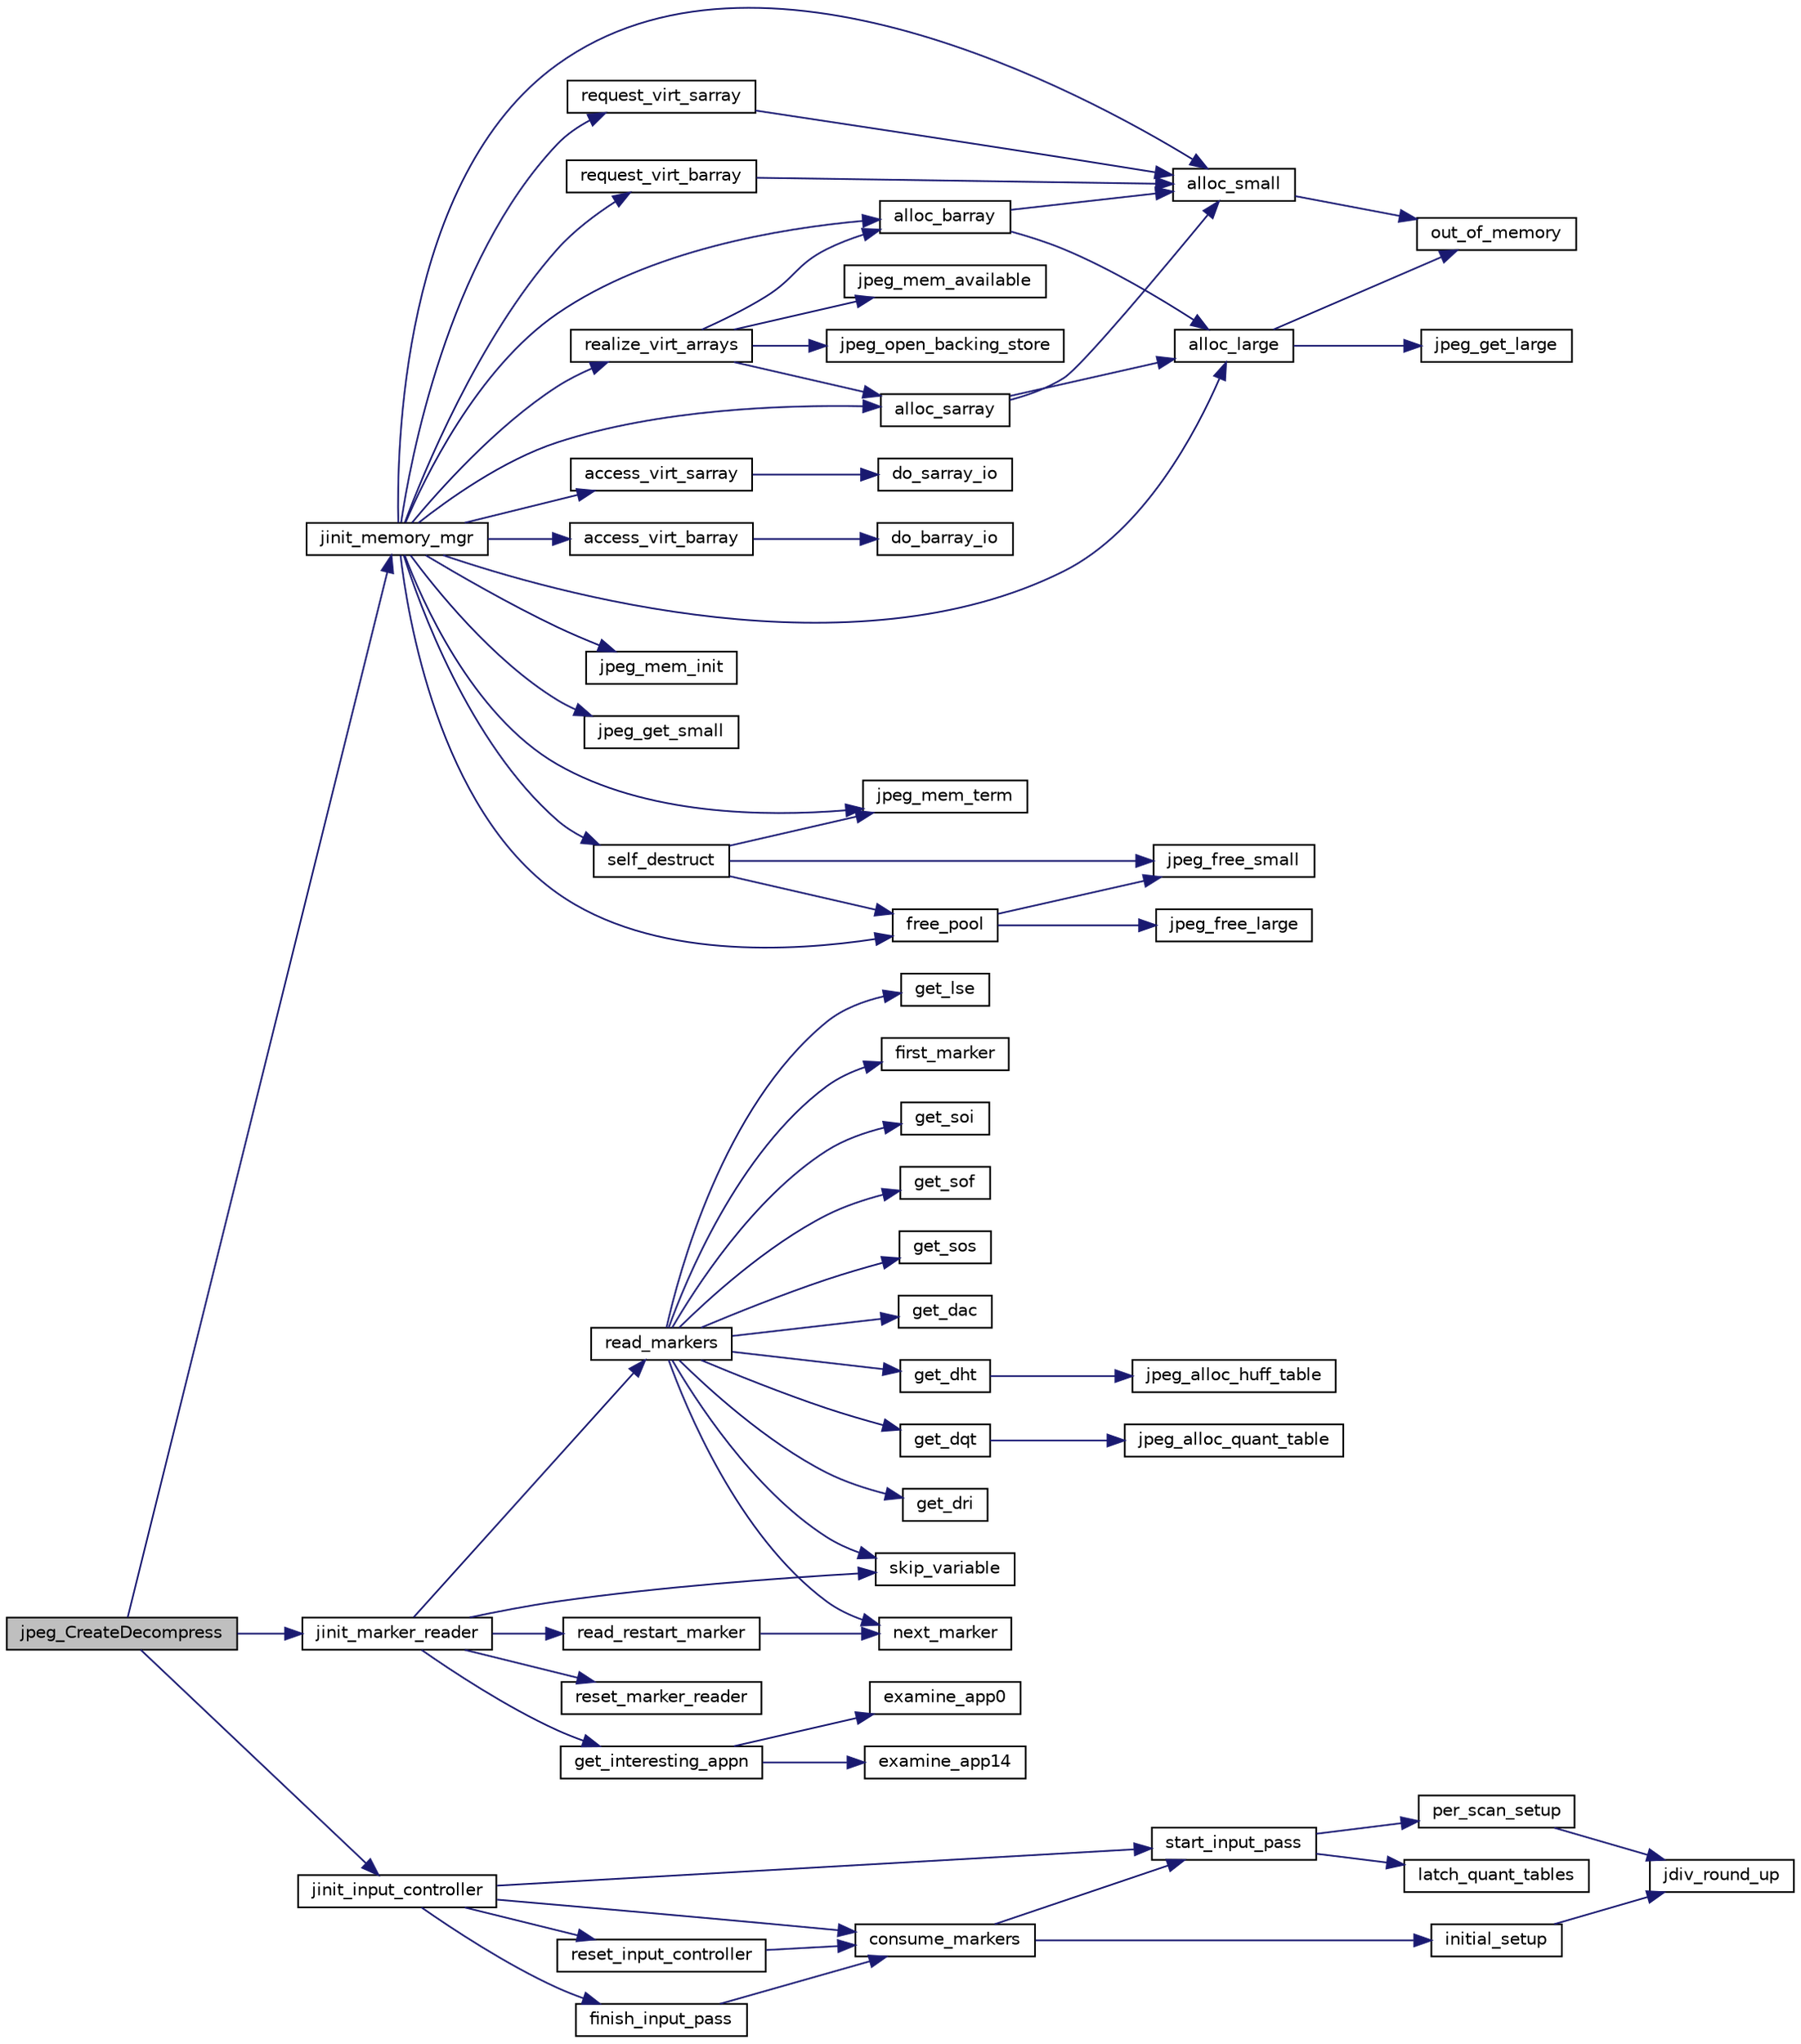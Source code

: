 digraph "jpeg_CreateDecompress"
{
 // LATEX_PDF_SIZE
  bgcolor="transparent";
  edge [fontname="Helvetica",fontsize="10",labelfontname="Helvetica",labelfontsize="10"];
  node [fontname="Helvetica",fontsize="10",shape=record];
  rankdir="LR";
  Node17 [label="jpeg_CreateDecompress",height=0.2,width=0.4,color="black", fillcolor="grey75", style="filled", fontcolor="black",tooltip=" "];
  Node17 -> Node18 [color="midnightblue",fontsize="10",style="solid",fontname="Helvetica"];
  Node18 [label="jinit_memory_mgr",height=0.2,width=0.4,color="black",URL="$jmemmgr_8c.html#aab7ef31f834058db1d1f6b2ed3f46c85",tooltip=" "];
  Node18 -> Node19 [color="midnightblue",fontsize="10",style="solid",fontname="Helvetica"];
  Node19 [label="jpeg_mem_init",height=0.2,width=0.4,color="black",URL="$jmemnobs_8c.html#af4c86e1e04ad0eb37ccee0615bd9e744",tooltip=" "];
  Node18 -> Node20 [color="midnightblue",fontsize="10",style="solid",fontname="Helvetica"];
  Node20 [label="jpeg_get_small",height=0.2,width=0.4,color="black",URL="$jmemnobs_8c.html#a730c29846e689116d824522dd4f3c429",tooltip=" "];
  Node18 -> Node21 [color="midnightblue",fontsize="10",style="solid",fontname="Helvetica"];
  Node21 [label="jpeg_mem_term",height=0.2,width=0.4,color="black",URL="$jmemnobs_8c.html#a82a37a902eddf2062ac83788c377a663",tooltip=" "];
  Node18 -> Node22 [color="midnightblue",fontsize="10",style="solid",fontname="Helvetica"];
  Node22 [label="alloc_small",height=0.2,width=0.4,color="black",URL="$jmemmgr_8c.html#a6e4421c67636e6f167ced68315f70c2b",tooltip=" "];
  Node22 -> Node23 [color="midnightblue",fontsize="10",style="solid",fontname="Helvetica"];
  Node23 [label="out_of_memory",height=0.2,width=0.4,color="black",URL="$jmemmgr_8c.html#ab48d5961eb2b3464684db372afebff2d",tooltip=" "];
  Node18 -> Node24 [color="midnightblue",fontsize="10",style="solid",fontname="Helvetica"];
  Node24 [label="alloc_large",height=0.2,width=0.4,color="black",URL="$jmemmgr_8c.html#af69578de2938175b723191af0bf5b128",tooltip=" "];
  Node24 -> Node23 [color="midnightblue",fontsize="10",style="solid",fontname="Helvetica"];
  Node24 -> Node25 [color="midnightblue",fontsize="10",style="solid",fontname="Helvetica"];
  Node25 [label="jpeg_get_large",height=0.2,width=0.4,color="black",URL="$jmemnobs_8c.html#a4df9a647504008ad16a930efbb0c5390",tooltip=" "];
  Node18 -> Node26 [color="midnightblue",fontsize="10",style="solid",fontname="Helvetica"];
  Node26 [label="alloc_sarray",height=0.2,width=0.4,color="black",URL="$jmemmgr_8c.html#a2f3c8a1efa7c23b98670fbdd351c5f41",tooltip=" "];
  Node26 -> Node22 [color="midnightblue",fontsize="10",style="solid",fontname="Helvetica"];
  Node26 -> Node24 [color="midnightblue",fontsize="10",style="solid",fontname="Helvetica"];
  Node18 -> Node27 [color="midnightblue",fontsize="10",style="solid",fontname="Helvetica"];
  Node27 [label="alloc_barray",height=0.2,width=0.4,color="black",URL="$jmemmgr_8c.html#afc851a6f36c0a1904c52ac8f06ab1928",tooltip=" "];
  Node27 -> Node22 [color="midnightblue",fontsize="10",style="solid",fontname="Helvetica"];
  Node27 -> Node24 [color="midnightblue",fontsize="10",style="solid",fontname="Helvetica"];
  Node18 -> Node28 [color="midnightblue",fontsize="10",style="solid",fontname="Helvetica"];
  Node28 [label="request_virt_sarray",height=0.2,width=0.4,color="black",URL="$jmemmgr_8c.html#a37ad943d1351a135926702e5e556ca7c",tooltip=" "];
  Node28 -> Node22 [color="midnightblue",fontsize="10",style="solid",fontname="Helvetica"];
  Node18 -> Node29 [color="midnightblue",fontsize="10",style="solid",fontname="Helvetica"];
  Node29 [label="request_virt_barray",height=0.2,width=0.4,color="black",URL="$jmemmgr_8c.html#a666f35818c640450b6b6338808d55828",tooltip=" "];
  Node29 -> Node22 [color="midnightblue",fontsize="10",style="solid",fontname="Helvetica"];
  Node18 -> Node30 [color="midnightblue",fontsize="10",style="solid",fontname="Helvetica"];
  Node30 [label="realize_virt_arrays",height=0.2,width=0.4,color="black",URL="$jmemmgr_8c.html#ac4b0f152b67ed7c12b454c9a208bf70f",tooltip=" "];
  Node30 -> Node31 [color="midnightblue",fontsize="10",style="solid",fontname="Helvetica"];
  Node31 [label="jpeg_mem_available",height=0.2,width=0.4,color="black",URL="$jmemnobs_8c.html#ada0a0bae122bf1311fa1f43fe2974d16",tooltip=" "];
  Node30 -> Node32 [color="midnightblue",fontsize="10",style="solid",fontname="Helvetica"];
  Node32 [label="jpeg_open_backing_store",height=0.2,width=0.4,color="black",URL="$jmemnobs_8c.html#acc92d6d55a74dc317b12140885f82fae",tooltip=" "];
  Node30 -> Node26 [color="midnightblue",fontsize="10",style="solid",fontname="Helvetica"];
  Node30 -> Node27 [color="midnightblue",fontsize="10",style="solid",fontname="Helvetica"];
  Node18 -> Node33 [color="midnightblue",fontsize="10",style="solid",fontname="Helvetica"];
  Node33 [label="access_virt_sarray",height=0.2,width=0.4,color="black",URL="$jmemmgr_8c.html#a6ae475ce72ae820a9ff0836ad4ef7562",tooltip=" "];
  Node33 -> Node34 [color="midnightblue",fontsize="10",style="solid",fontname="Helvetica"];
  Node34 [label="do_sarray_io",height=0.2,width=0.4,color="black",URL="$jmemmgr_8c.html#aec520c25856caaa5cecbb37b528090af",tooltip=" "];
  Node18 -> Node35 [color="midnightblue",fontsize="10",style="solid",fontname="Helvetica"];
  Node35 [label="access_virt_barray",height=0.2,width=0.4,color="black",URL="$jmemmgr_8c.html#a44b7e7df5b22e5aeb267afbd9ee4f37b",tooltip=" "];
  Node35 -> Node36 [color="midnightblue",fontsize="10",style="solid",fontname="Helvetica"];
  Node36 [label="do_barray_io",height=0.2,width=0.4,color="black",URL="$jmemmgr_8c.html#a8f64ed614b3f9e619825d7ffe415fe78",tooltip=" "];
  Node18 -> Node37 [color="midnightblue",fontsize="10",style="solid",fontname="Helvetica"];
  Node37 [label="free_pool",height=0.2,width=0.4,color="black",URL="$jmemmgr_8c.html#aafb9808f8c2c22a4115b86a52bcd10fb",tooltip=" "];
  Node37 -> Node38 [color="midnightblue",fontsize="10",style="solid",fontname="Helvetica"];
  Node38 [label="jpeg_free_large",height=0.2,width=0.4,color="black",URL="$jmemnobs_8c.html#a4d83eb0bade7588390b123a98d087dc9",tooltip=" "];
  Node37 -> Node39 [color="midnightblue",fontsize="10",style="solid",fontname="Helvetica"];
  Node39 [label="jpeg_free_small",height=0.2,width=0.4,color="black",URL="$jmemnobs_8c.html#a4f3f527a71c36ac0222d86d706de3dc5",tooltip=" "];
  Node18 -> Node40 [color="midnightblue",fontsize="10",style="solid",fontname="Helvetica"];
  Node40 [label="self_destruct",height=0.2,width=0.4,color="black",URL="$jmemmgr_8c.html#a089178751c0bf3ab81082fcf2a3fab5c",tooltip=" "];
  Node40 -> Node37 [color="midnightblue",fontsize="10",style="solid",fontname="Helvetica"];
  Node40 -> Node39 [color="midnightblue",fontsize="10",style="solid",fontname="Helvetica"];
  Node40 -> Node21 [color="midnightblue",fontsize="10",style="solid",fontname="Helvetica"];
  Node17 -> Node41 [color="midnightblue",fontsize="10",style="solid",fontname="Helvetica"];
  Node41 [label="jinit_marker_reader",height=0.2,width=0.4,color="black",URL="$jdmarker_8c.html#a8fa54cb03525a09cd2a6121496895072",tooltip=" "];
  Node41 -> Node42 [color="midnightblue",fontsize="10",style="solid",fontname="Helvetica"];
  Node42 [label="reset_marker_reader",height=0.2,width=0.4,color="black",URL="$jdmarker_8c.html#a1c08f1ba460e1a19d2dbc877b47c8b5f",tooltip=" "];
  Node41 -> Node43 [color="midnightblue",fontsize="10",style="solid",fontname="Helvetica"];
  Node43 [label="read_markers",height=0.2,width=0.4,color="black",URL="$jdmarker_8c.html#a8ff81a078a99e98efe6051366512c5f6",tooltip=" "];
  Node43 -> Node44 [color="midnightblue",fontsize="10",style="solid",fontname="Helvetica"];
  Node44 [label="first_marker",height=0.2,width=0.4,color="black",URL="$jdmarker_8c.html#a19b70465fd94f29d414d4ce11d2656ee",tooltip=" "];
  Node43 -> Node45 [color="midnightblue",fontsize="10",style="solid",fontname="Helvetica"];
  Node45 [label="next_marker",height=0.2,width=0.4,color="black",URL="$jdmarker_8c.html#ac22171f29bb541cfcb932f0903102c45",tooltip=" "];
  Node43 -> Node46 [color="midnightblue",fontsize="10",style="solid",fontname="Helvetica"];
  Node46 [label="get_soi",height=0.2,width=0.4,color="black",URL="$jdmarker_8c.html#afdd1d684e02317cbcd4034508275a0df",tooltip=" "];
  Node43 -> Node47 [color="midnightblue",fontsize="10",style="solid",fontname="Helvetica"];
  Node47 [label="get_sof",height=0.2,width=0.4,color="black",URL="$jdmarker_8c.html#a00b567999ea5c09aab86756f5ef19219",tooltip=" "];
  Node43 -> Node48 [color="midnightblue",fontsize="10",style="solid",fontname="Helvetica"];
  Node48 [label="get_sos",height=0.2,width=0.4,color="black",URL="$jdmarker_8c.html#aec23916e5e625b771e766d41f457bb18",tooltip=" "];
  Node43 -> Node49 [color="midnightblue",fontsize="10",style="solid",fontname="Helvetica"];
  Node49 [label="get_dac",height=0.2,width=0.4,color="black",URL="$jdmarker_8c.html#a3bb0bfa69f4961efecdf334c4582ca99",tooltip=" "];
  Node43 -> Node50 [color="midnightblue",fontsize="10",style="solid",fontname="Helvetica"];
  Node50 [label="get_dht",height=0.2,width=0.4,color="black",URL="$jdmarker_8c.html#ad09ef619b094cb03fb9c10df65c6ccd2",tooltip=" "];
  Node50 -> Node51 [color="midnightblue",fontsize="10",style="solid",fontname="Helvetica"];
  Node51 [label="jpeg_alloc_huff_table",height=0.2,width=0.4,color="black",URL="$jcomapi_8c.html#af6d023a98d48599258237efa5cc82abf",tooltip=" "];
  Node43 -> Node52 [color="midnightblue",fontsize="10",style="solid",fontname="Helvetica"];
  Node52 [label="get_dqt",height=0.2,width=0.4,color="black",URL="$jdmarker_8c.html#ae8cd99feb65fb3bf3e1aca7ea5aa1087",tooltip=" "];
  Node52 -> Node53 [color="midnightblue",fontsize="10",style="solid",fontname="Helvetica"];
  Node53 [label="jpeg_alloc_quant_table",height=0.2,width=0.4,color="black",URL="$jcomapi_8c.html#a35ec363fdb52d55181a8d786944b5cb4",tooltip=" "];
  Node43 -> Node54 [color="midnightblue",fontsize="10",style="solid",fontname="Helvetica"];
  Node54 [label="get_dri",height=0.2,width=0.4,color="black",URL="$jdmarker_8c.html#aa9a14e7eb5b230749c084f655693a114",tooltip=" "];
  Node43 -> Node55 [color="midnightblue",fontsize="10",style="solid",fontname="Helvetica"];
  Node55 [label="get_lse",height=0.2,width=0.4,color="black",URL="$jdmarker_8c.html#a7146cbc98c33e7bdd8beccfe9be7d8d8",tooltip=" "];
  Node43 -> Node56 [color="midnightblue",fontsize="10",style="solid",fontname="Helvetica"];
  Node56 [label="skip_variable",height=0.2,width=0.4,color="black",URL="$jdmarker_8c.html#a3e27a348c35d6008c19ace382ec756d0",tooltip=" "];
  Node41 -> Node57 [color="midnightblue",fontsize="10",style="solid",fontname="Helvetica"];
  Node57 [label="read_restart_marker",height=0.2,width=0.4,color="black",URL="$jdmarker_8c.html#a44129320cf7ea5968113cdbd07bdd992",tooltip=" "];
  Node57 -> Node45 [color="midnightblue",fontsize="10",style="solid",fontname="Helvetica"];
  Node41 -> Node56 [color="midnightblue",fontsize="10",style="solid",fontname="Helvetica"];
  Node41 -> Node58 [color="midnightblue",fontsize="10",style="solid",fontname="Helvetica"];
  Node58 [label="get_interesting_appn",height=0.2,width=0.4,color="black",URL="$jdmarker_8c.html#ad82019ab15e06b65c6119bbbce254b8f",tooltip=" "];
  Node58 -> Node59 [color="midnightblue",fontsize="10",style="solid",fontname="Helvetica"];
  Node59 [label="examine_app0",height=0.2,width=0.4,color="black",URL="$jdmarker_8c.html#a95585da4af8c67557d1b243176a1cc2f",tooltip=" "];
  Node58 -> Node60 [color="midnightblue",fontsize="10",style="solid",fontname="Helvetica"];
  Node60 [label="examine_app14",height=0.2,width=0.4,color="black",URL="$jdmarker_8c.html#ad97698848844246d3361765025172931",tooltip=" "];
  Node17 -> Node61 [color="midnightblue",fontsize="10",style="solid",fontname="Helvetica"];
  Node61 [label="jinit_input_controller",height=0.2,width=0.4,color="black",URL="$jdinput_8c.html#a609b3a5a6b80e5481ba21ad6d00a046c",tooltip=" "];
  Node61 -> Node62 [color="midnightblue",fontsize="10",style="solid",fontname="Helvetica"];
  Node62 [label="consume_markers",height=0.2,width=0.4,color="black",URL="$jdinput_8c.html#afb73ba0d8349e3c994c8b9cf3e9e2365",tooltip=" "];
  Node62 -> Node63 [color="midnightblue",fontsize="10",style="solid",fontname="Helvetica"];
  Node63 [label="initial_setup",height=0.2,width=0.4,color="black",URL="$jdinput_8c.html#a1ff3c3b3d97a3063ca5d58d0a6daa127",tooltip=" "];
  Node63 -> Node64 [color="midnightblue",fontsize="10",style="solid",fontname="Helvetica"];
  Node64 [label="jdiv_round_up",height=0.2,width=0.4,color="black",URL="$jutils_8c.html#a0c5aa3b56cb24dd9ed819c8252c61b80",tooltip=" "];
  Node62 -> Node65 [color="midnightblue",fontsize="10",style="solid",fontname="Helvetica"];
  Node65 [label="start_input_pass",height=0.2,width=0.4,color="black",URL="$jdinput_8c.html#abc0a94e24edf93bc7f914cf4a698a870",tooltip=" "];
  Node65 -> Node66 [color="midnightblue",fontsize="10",style="solid",fontname="Helvetica"];
  Node66 [label="per_scan_setup",height=0.2,width=0.4,color="black",URL="$jdinput_8c.html#a90bb8415e7caa7bf6a2ea41084f8956a",tooltip=" "];
  Node66 -> Node64 [color="midnightblue",fontsize="10",style="solid",fontname="Helvetica"];
  Node65 -> Node67 [color="midnightblue",fontsize="10",style="solid",fontname="Helvetica"];
  Node67 [label="latch_quant_tables",height=0.2,width=0.4,color="black",URL="$jdinput_8c.html#afbafda2987fff825fe041f12735682ef",tooltip=" "];
  Node61 -> Node68 [color="midnightblue",fontsize="10",style="solid",fontname="Helvetica"];
  Node68 [label="reset_input_controller",height=0.2,width=0.4,color="black",URL="$jdinput_8c.html#a93f58ee9099d00fef5d7e3891aa9e54f",tooltip=" "];
  Node68 -> Node62 [color="midnightblue",fontsize="10",style="solid",fontname="Helvetica"];
  Node61 -> Node65 [color="midnightblue",fontsize="10",style="solid",fontname="Helvetica"];
  Node61 -> Node69 [color="midnightblue",fontsize="10",style="solid",fontname="Helvetica"];
  Node69 [label="finish_input_pass",height=0.2,width=0.4,color="black",URL="$jdinput_8c.html#a9777f7fabb58d9a42f34510bf0a71d1c",tooltip=" "];
  Node69 -> Node62 [color="midnightblue",fontsize="10",style="solid",fontname="Helvetica"];
}
